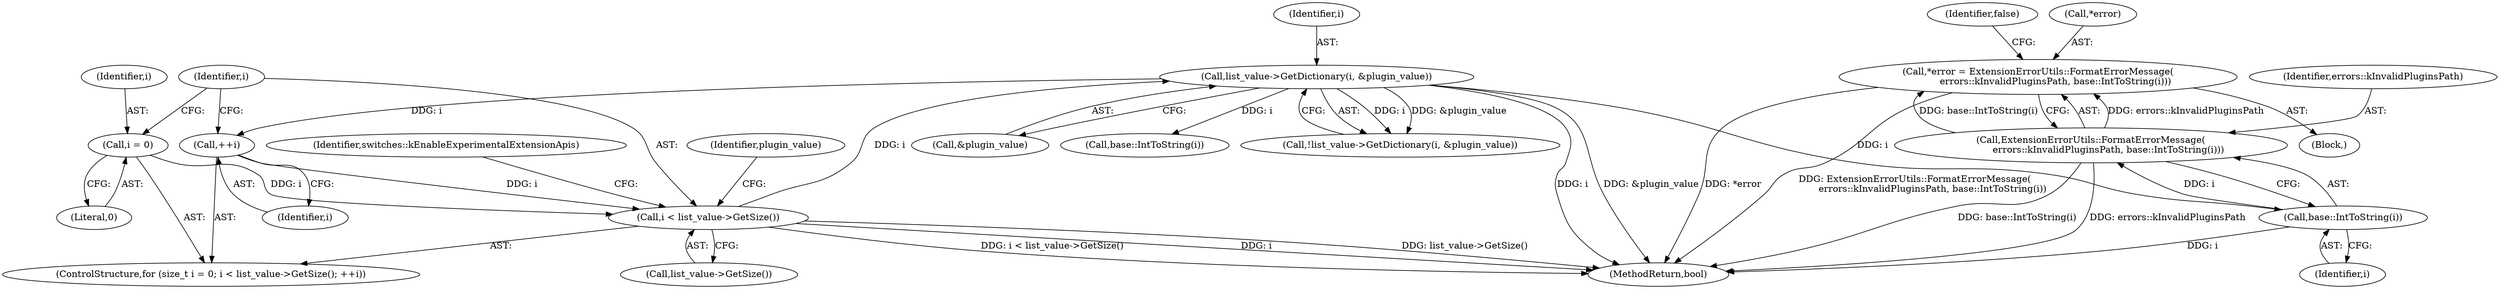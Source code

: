 digraph "0_Chrome_c63f2b7fe4fe2977f858a8e36d5f48db17eff2e7_30@pointer" {
"1000791" [label="(Call,*error = ExtensionErrorUtils::FormatErrorMessage(\n            errors::kInvalidPluginsPath, base::IntToString(i)))"];
"1000794" [label="(Call,ExtensionErrorUtils::FormatErrorMessage(\n            errors::kInvalidPluginsPath, base::IntToString(i)))"];
"1000796" [label="(Call,base::IntToString(i))"];
"1000773" [label="(Call,list_value->GetDictionary(i, &plugin_value))"];
"1000756" [label="(Call,i < list_value->GetSize())"];
"1000753" [label="(Call,i = 0)"];
"1000759" [label="(Call,++i)"];
"1000797" [label="(Identifier,i)"];
"1000751" [label="(ControlStructure,for (size_t i = 0; i < list_value->GetSize(); ++i))"];
"1000753" [label="(Call,i = 0)"];
"1000796" [label="(Call,base::IntToString(i))"];
"1000757" [label="(Identifier,i)"];
"1000775" [label="(Call,&plugin_value)"];
"1000794" [label="(Call,ExtensionErrorUtils::FormatErrorMessage(\n            errors::kInvalidPluginsPath, base::IntToString(i)))"];
"1000756" [label="(Call,i < list_value->GetSize())"];
"1000816" [label="(Call,base::IntToString(i))"];
"1000764" [label="(Identifier,plugin_value)"];
"1000836" [label="(Identifier,switches::kEnableExperimentalExtensionApis)"];
"1000759" [label="(Call,++i)"];
"1000774" [label="(Identifier,i)"];
"1000790" [label="(Block,)"];
"1000754" [label="(Identifier,i)"];
"1000760" [label="(Identifier,i)"];
"1002360" [label="(MethodReturn,bool)"];
"1000792" [label="(Call,*error)"];
"1000772" [label="(Call,!list_value->GetDictionary(i, &plugin_value))"];
"1000791" [label="(Call,*error = ExtensionErrorUtils::FormatErrorMessage(\n            errors::kInvalidPluginsPath, base::IntToString(i)))"];
"1000795" [label="(Identifier,errors::kInvalidPluginsPath)"];
"1000799" [label="(Identifier,false)"];
"1000758" [label="(Call,list_value->GetSize())"];
"1000755" [label="(Literal,0)"];
"1000773" [label="(Call,list_value->GetDictionary(i, &plugin_value))"];
"1000791" -> "1000790"  [label="AST: "];
"1000791" -> "1000794"  [label="CFG: "];
"1000792" -> "1000791"  [label="AST: "];
"1000794" -> "1000791"  [label="AST: "];
"1000799" -> "1000791"  [label="CFG: "];
"1000791" -> "1002360"  [label="DDG: *error"];
"1000791" -> "1002360"  [label="DDG: ExtensionErrorUtils::FormatErrorMessage(\n            errors::kInvalidPluginsPath, base::IntToString(i))"];
"1000794" -> "1000791"  [label="DDG: errors::kInvalidPluginsPath"];
"1000794" -> "1000791"  [label="DDG: base::IntToString(i)"];
"1000794" -> "1000796"  [label="CFG: "];
"1000795" -> "1000794"  [label="AST: "];
"1000796" -> "1000794"  [label="AST: "];
"1000794" -> "1002360"  [label="DDG: base::IntToString(i)"];
"1000794" -> "1002360"  [label="DDG: errors::kInvalidPluginsPath"];
"1000796" -> "1000794"  [label="DDG: i"];
"1000796" -> "1000797"  [label="CFG: "];
"1000797" -> "1000796"  [label="AST: "];
"1000796" -> "1002360"  [label="DDG: i"];
"1000773" -> "1000796"  [label="DDG: i"];
"1000773" -> "1000772"  [label="AST: "];
"1000773" -> "1000775"  [label="CFG: "];
"1000774" -> "1000773"  [label="AST: "];
"1000775" -> "1000773"  [label="AST: "];
"1000772" -> "1000773"  [label="CFG: "];
"1000773" -> "1002360"  [label="DDG: i"];
"1000773" -> "1002360"  [label="DDG: &plugin_value"];
"1000773" -> "1000759"  [label="DDG: i"];
"1000773" -> "1000772"  [label="DDG: i"];
"1000773" -> "1000772"  [label="DDG: &plugin_value"];
"1000756" -> "1000773"  [label="DDG: i"];
"1000773" -> "1000816"  [label="DDG: i"];
"1000756" -> "1000751"  [label="AST: "];
"1000756" -> "1000758"  [label="CFG: "];
"1000757" -> "1000756"  [label="AST: "];
"1000758" -> "1000756"  [label="AST: "];
"1000764" -> "1000756"  [label="CFG: "];
"1000836" -> "1000756"  [label="CFG: "];
"1000756" -> "1002360"  [label="DDG: i"];
"1000756" -> "1002360"  [label="DDG: list_value->GetSize()"];
"1000756" -> "1002360"  [label="DDG: i < list_value->GetSize()"];
"1000753" -> "1000756"  [label="DDG: i"];
"1000759" -> "1000756"  [label="DDG: i"];
"1000753" -> "1000751"  [label="AST: "];
"1000753" -> "1000755"  [label="CFG: "];
"1000754" -> "1000753"  [label="AST: "];
"1000755" -> "1000753"  [label="AST: "];
"1000757" -> "1000753"  [label="CFG: "];
"1000759" -> "1000751"  [label="AST: "];
"1000759" -> "1000760"  [label="CFG: "];
"1000760" -> "1000759"  [label="AST: "];
"1000757" -> "1000759"  [label="CFG: "];
}
